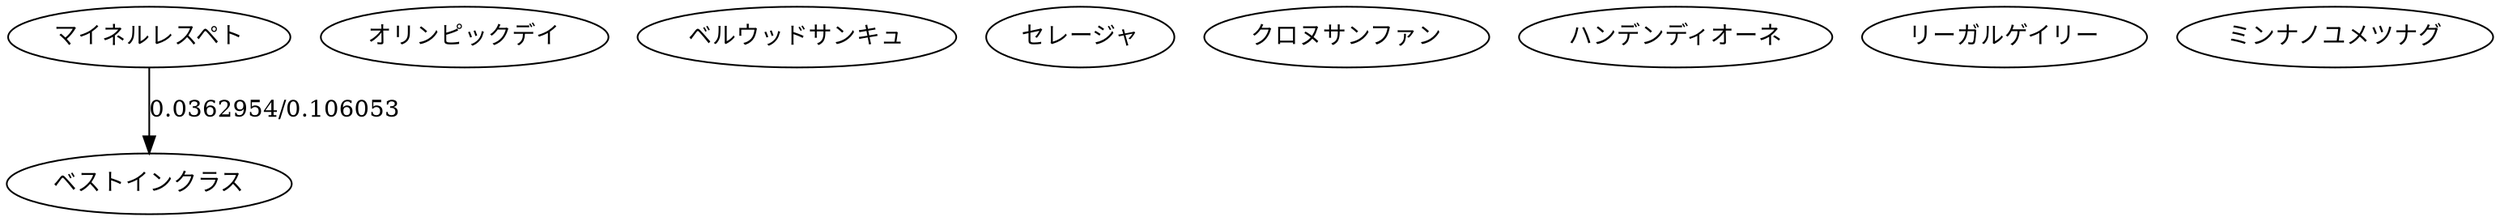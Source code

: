 digraph G {
0[label=ベストインクラス];
1[label=オリンピックデイ];
2[label=ベルウッドサンキュ];
3[label=セレージャ];
4[label=クロヌサンファン];
5[label=ハンデンディオーネ];
6[label=マイネルレスペト];
7[label=リーガルゲイリー];
8[label=ミンナノユメツナグ];
6->0[label="0.0362954/0.106053"];
}
